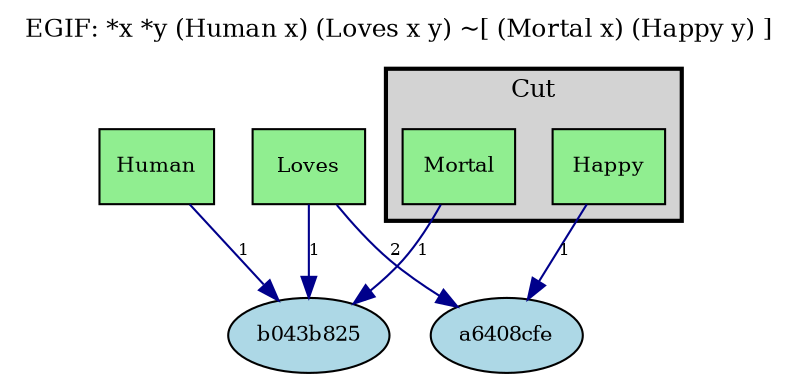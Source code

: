 digraph EG {
  rankdir=TB;
  compound=true;
  node [fontsize=10];

  label="EGIF: *x *y (Human x) (Loves x y) ~[ (Mortal x) (Happy y) ]";
  labelloc="t";
  fontsize=12;

  "pred_e_987f6577" [label="Loves", shape=box, style=filled, fillcolor=lightgreen];
  "pred_e_72138b69" [label="Human", shape=box, style=filled, fillcolor=lightgreen];
  "pred_e_57798f2b" [label="Happy", shape=box, style=filled, fillcolor=lightgreen];
  "pred_e_2ed4e084" [label="Mortal", shape=box, style=filled, fillcolor=lightgreen];
  "Vertex(id='v_b043b825', label=None, is_generic=True)" [label="b043b825", shape=ellipse, style=filled, fillcolor=lightblue];
  "Vertex(id='v_a6408cfe', label=None, is_generic=True)" [label="a6408cfe", shape=ellipse, style=filled, fillcolor=lightblue];
  subgraph cluster_0_0 {
    label="Cut";
    style=filled;
    fillcolor=lightgray;
    color=black;
    penwidth=2;
    "pred_e_57798f2b";
    "pred_e_2ed4e084";
  }

  // ν mapping connections
  "pred_e_987f6577" -> "Vertex(id='v_b043b825', label=None, is_generic=True)" [label="1", color=darkblue, fontsize=8];
  "pred_e_987f6577" -> "Vertex(id='v_a6408cfe', label=None, is_generic=True)" [label="2", color=darkblue, fontsize=8];
  "pred_e_72138b69" -> "Vertex(id='v_b043b825', label=None, is_generic=True)" [label="1", color=darkblue, fontsize=8];
  "pred_e_57798f2b" -> "Vertex(id='v_a6408cfe', label=None, is_generic=True)" [label="1", color=darkblue, fontsize=8];
  "pred_e_2ed4e084" -> "Vertex(id='v_b043b825', label=None, is_generic=True)" [label="1", color=darkblue, fontsize=8];
}
